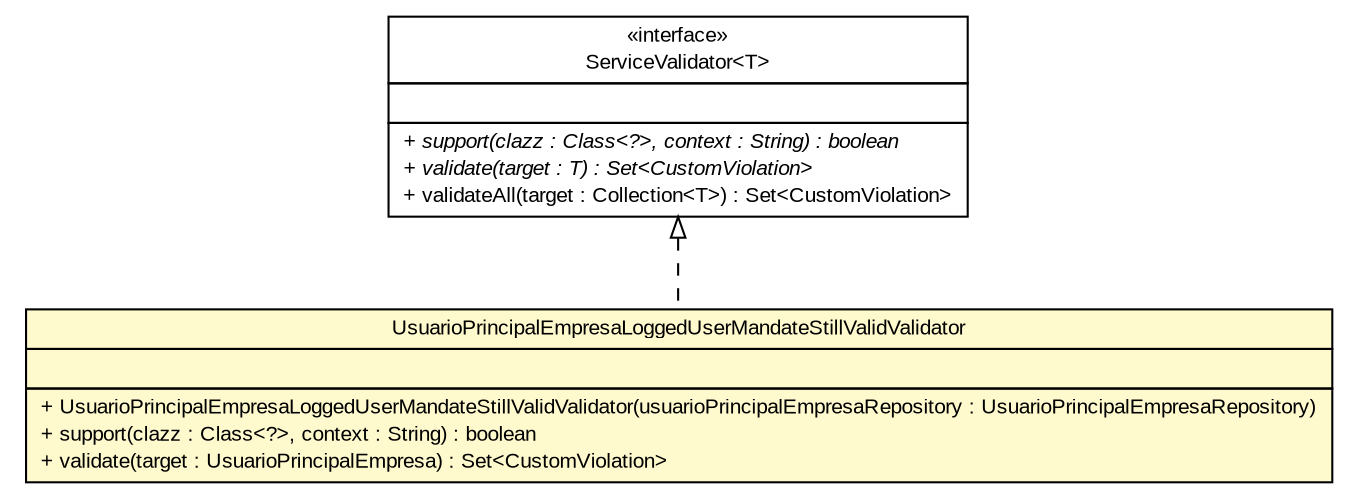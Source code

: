 #!/usr/local/bin/dot
#
# Class diagram 
# Generated by UMLGraph version R5_6 (http://www.umlgraph.org/)
#

digraph G {
	edge [fontname="arial",fontsize=10,labelfontname="arial",labelfontsize=10];
	node [fontname="arial",fontsize=10,shape=plaintext];
	nodesep=0.25;
	ranksep=0.5;
	// br.gov.to.sefaz.business.service.validation.ServiceValidator<T>
	c1107445 [label=<<table title="br.gov.to.sefaz.business.service.validation.ServiceValidator" border="0" cellborder="1" cellspacing="0" cellpadding="2" port="p" href="../../../../../business/service/validation/ServiceValidator.html">
		<tr><td><table border="0" cellspacing="0" cellpadding="1">
<tr><td align="center" balign="center"> &#171;interface&#187; </td></tr>
<tr><td align="center" balign="center"> ServiceValidator&lt;T&gt; </td></tr>
		</table></td></tr>
		<tr><td><table border="0" cellspacing="0" cellpadding="1">
<tr><td align="left" balign="left">  </td></tr>
		</table></td></tr>
		<tr><td><table border="0" cellspacing="0" cellpadding="1">
<tr><td align="left" balign="left"><font face="arial italic" point-size="10.0"> + support(clazz : Class&lt;?&gt;, context : String) : boolean </font></td></tr>
<tr><td align="left" balign="left"><font face="arial italic" point-size="10.0"> + validate(target : T) : Set&lt;CustomViolation&gt; </font></td></tr>
<tr><td align="left" balign="left"> + validateAll(target : Collection&lt;T&gt;) : Set&lt;CustomViolation&gt; </td></tr>
		</table></td></tr>
		</table>>, URL="../../../../../business/service/validation/ServiceValidator.html", fontname="arial", fontcolor="black", fontsize=10.0];
	// br.gov.to.sefaz.seg.business.gestao.service.validator.UsuarioPrincipalEmpresaLoggedUserMandateStillValidValidator
	c1107624 [label=<<table title="br.gov.to.sefaz.seg.business.gestao.service.validator.UsuarioPrincipalEmpresaLoggedUserMandateStillValidValidator" border="0" cellborder="1" cellspacing="0" cellpadding="2" port="p" bgcolor="lemonChiffon" href="./UsuarioPrincipalEmpresaLoggedUserMandateStillValidValidator.html">
		<tr><td><table border="0" cellspacing="0" cellpadding="1">
<tr><td align="center" balign="center"> UsuarioPrincipalEmpresaLoggedUserMandateStillValidValidator </td></tr>
		</table></td></tr>
		<tr><td><table border="0" cellspacing="0" cellpadding="1">
<tr><td align="left" balign="left">  </td></tr>
		</table></td></tr>
		<tr><td><table border="0" cellspacing="0" cellpadding="1">
<tr><td align="left" balign="left"> + UsuarioPrincipalEmpresaLoggedUserMandateStillValidValidator(usuarioPrincipalEmpresaRepository : UsuarioPrincipalEmpresaRepository) </td></tr>
<tr><td align="left" balign="left"> + support(clazz : Class&lt;?&gt;, context : String) : boolean </td></tr>
<tr><td align="left" balign="left"> + validate(target : UsuarioPrincipalEmpresa) : Set&lt;CustomViolation&gt; </td></tr>
		</table></td></tr>
		</table>>, URL="./UsuarioPrincipalEmpresaLoggedUserMandateStillValidValidator.html", fontname="arial", fontcolor="black", fontsize=10.0];
	//br.gov.to.sefaz.seg.business.gestao.service.validator.UsuarioPrincipalEmpresaLoggedUserMandateStillValidValidator implements br.gov.to.sefaz.business.service.validation.ServiceValidator<T>
	c1107445:p -> c1107624:p [dir=back,arrowtail=empty,style=dashed];
}

